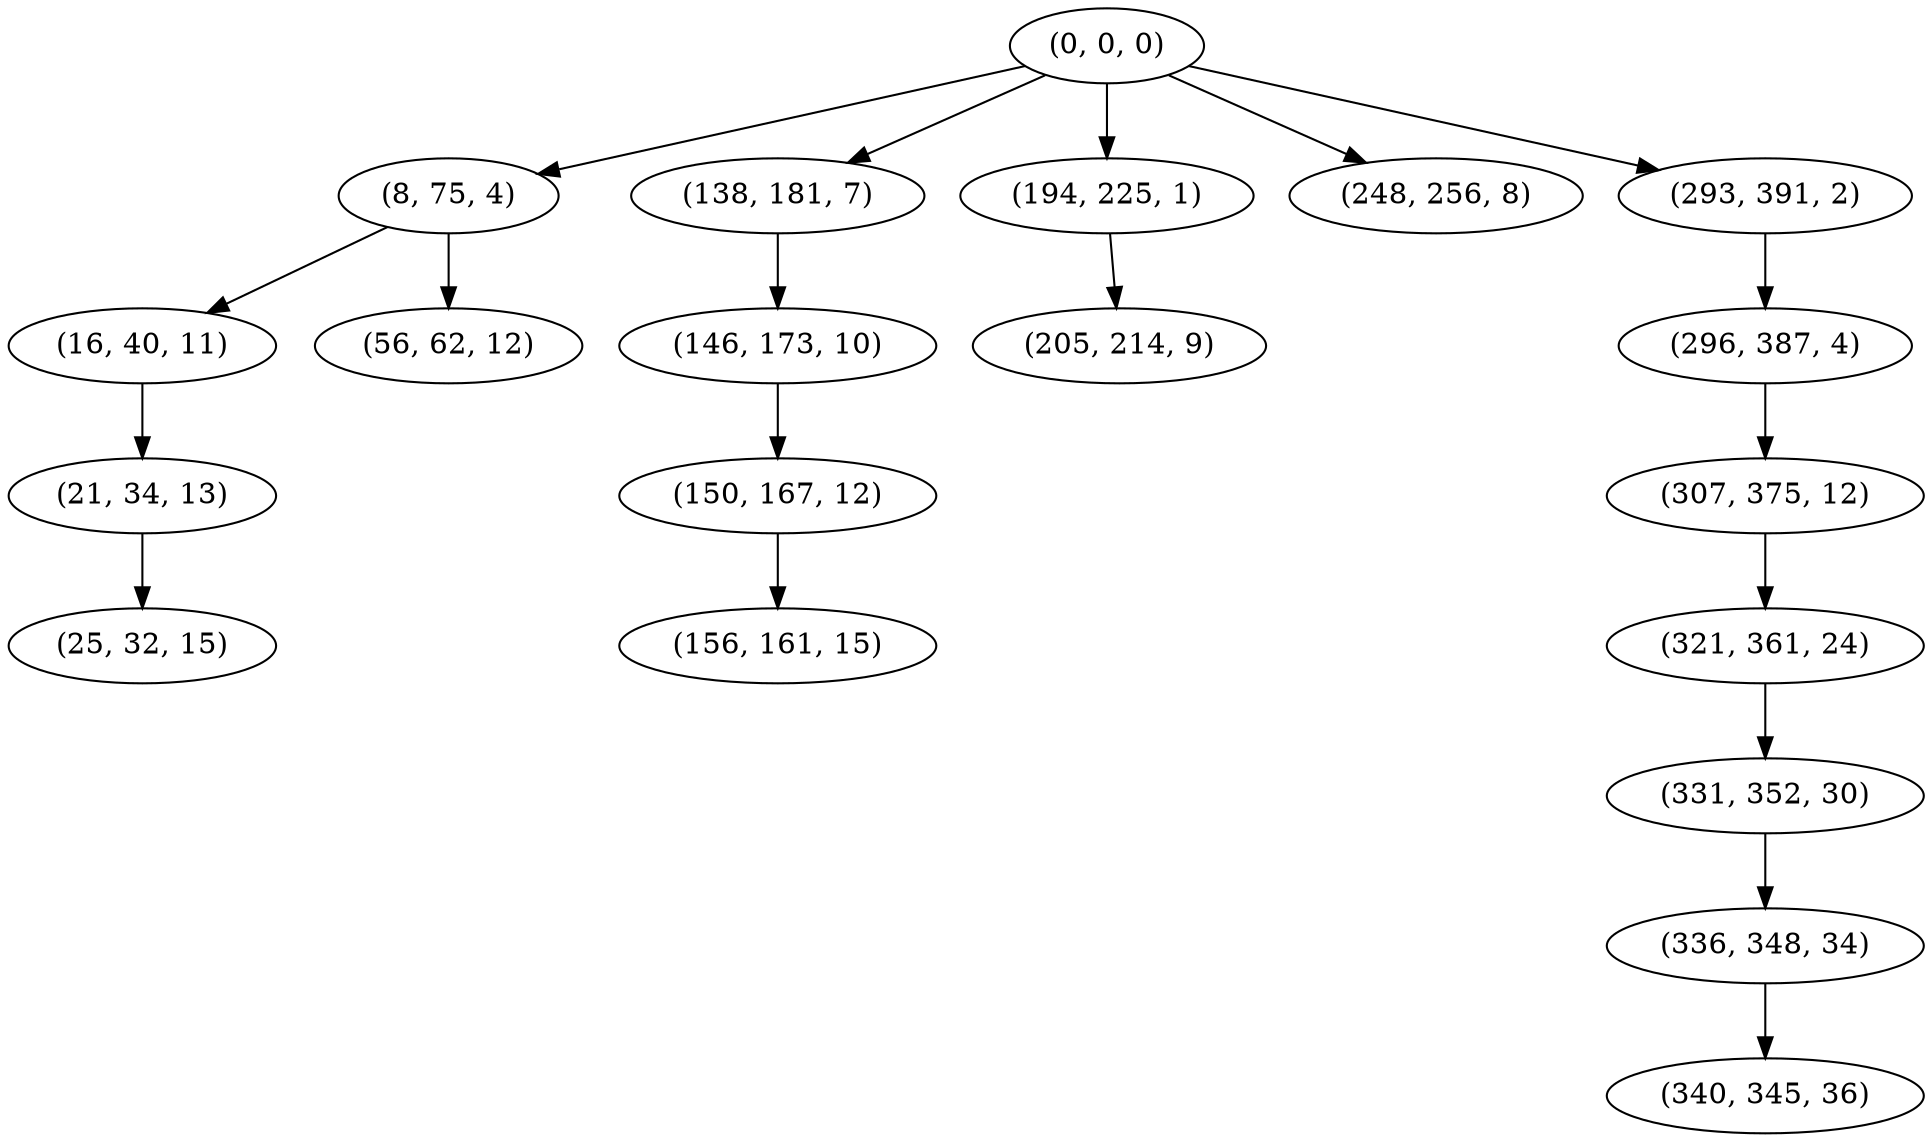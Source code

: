 digraph tree {
    "(0, 0, 0)";
    "(8, 75, 4)";
    "(16, 40, 11)";
    "(21, 34, 13)";
    "(25, 32, 15)";
    "(56, 62, 12)";
    "(138, 181, 7)";
    "(146, 173, 10)";
    "(150, 167, 12)";
    "(156, 161, 15)";
    "(194, 225, 1)";
    "(205, 214, 9)";
    "(248, 256, 8)";
    "(293, 391, 2)";
    "(296, 387, 4)";
    "(307, 375, 12)";
    "(321, 361, 24)";
    "(331, 352, 30)";
    "(336, 348, 34)";
    "(340, 345, 36)";
    "(0, 0, 0)" -> "(8, 75, 4)";
    "(0, 0, 0)" -> "(138, 181, 7)";
    "(0, 0, 0)" -> "(194, 225, 1)";
    "(0, 0, 0)" -> "(248, 256, 8)";
    "(0, 0, 0)" -> "(293, 391, 2)";
    "(8, 75, 4)" -> "(16, 40, 11)";
    "(8, 75, 4)" -> "(56, 62, 12)";
    "(16, 40, 11)" -> "(21, 34, 13)";
    "(21, 34, 13)" -> "(25, 32, 15)";
    "(138, 181, 7)" -> "(146, 173, 10)";
    "(146, 173, 10)" -> "(150, 167, 12)";
    "(150, 167, 12)" -> "(156, 161, 15)";
    "(194, 225, 1)" -> "(205, 214, 9)";
    "(293, 391, 2)" -> "(296, 387, 4)";
    "(296, 387, 4)" -> "(307, 375, 12)";
    "(307, 375, 12)" -> "(321, 361, 24)";
    "(321, 361, 24)" -> "(331, 352, 30)";
    "(331, 352, 30)" -> "(336, 348, 34)";
    "(336, 348, 34)" -> "(340, 345, 36)";
}
